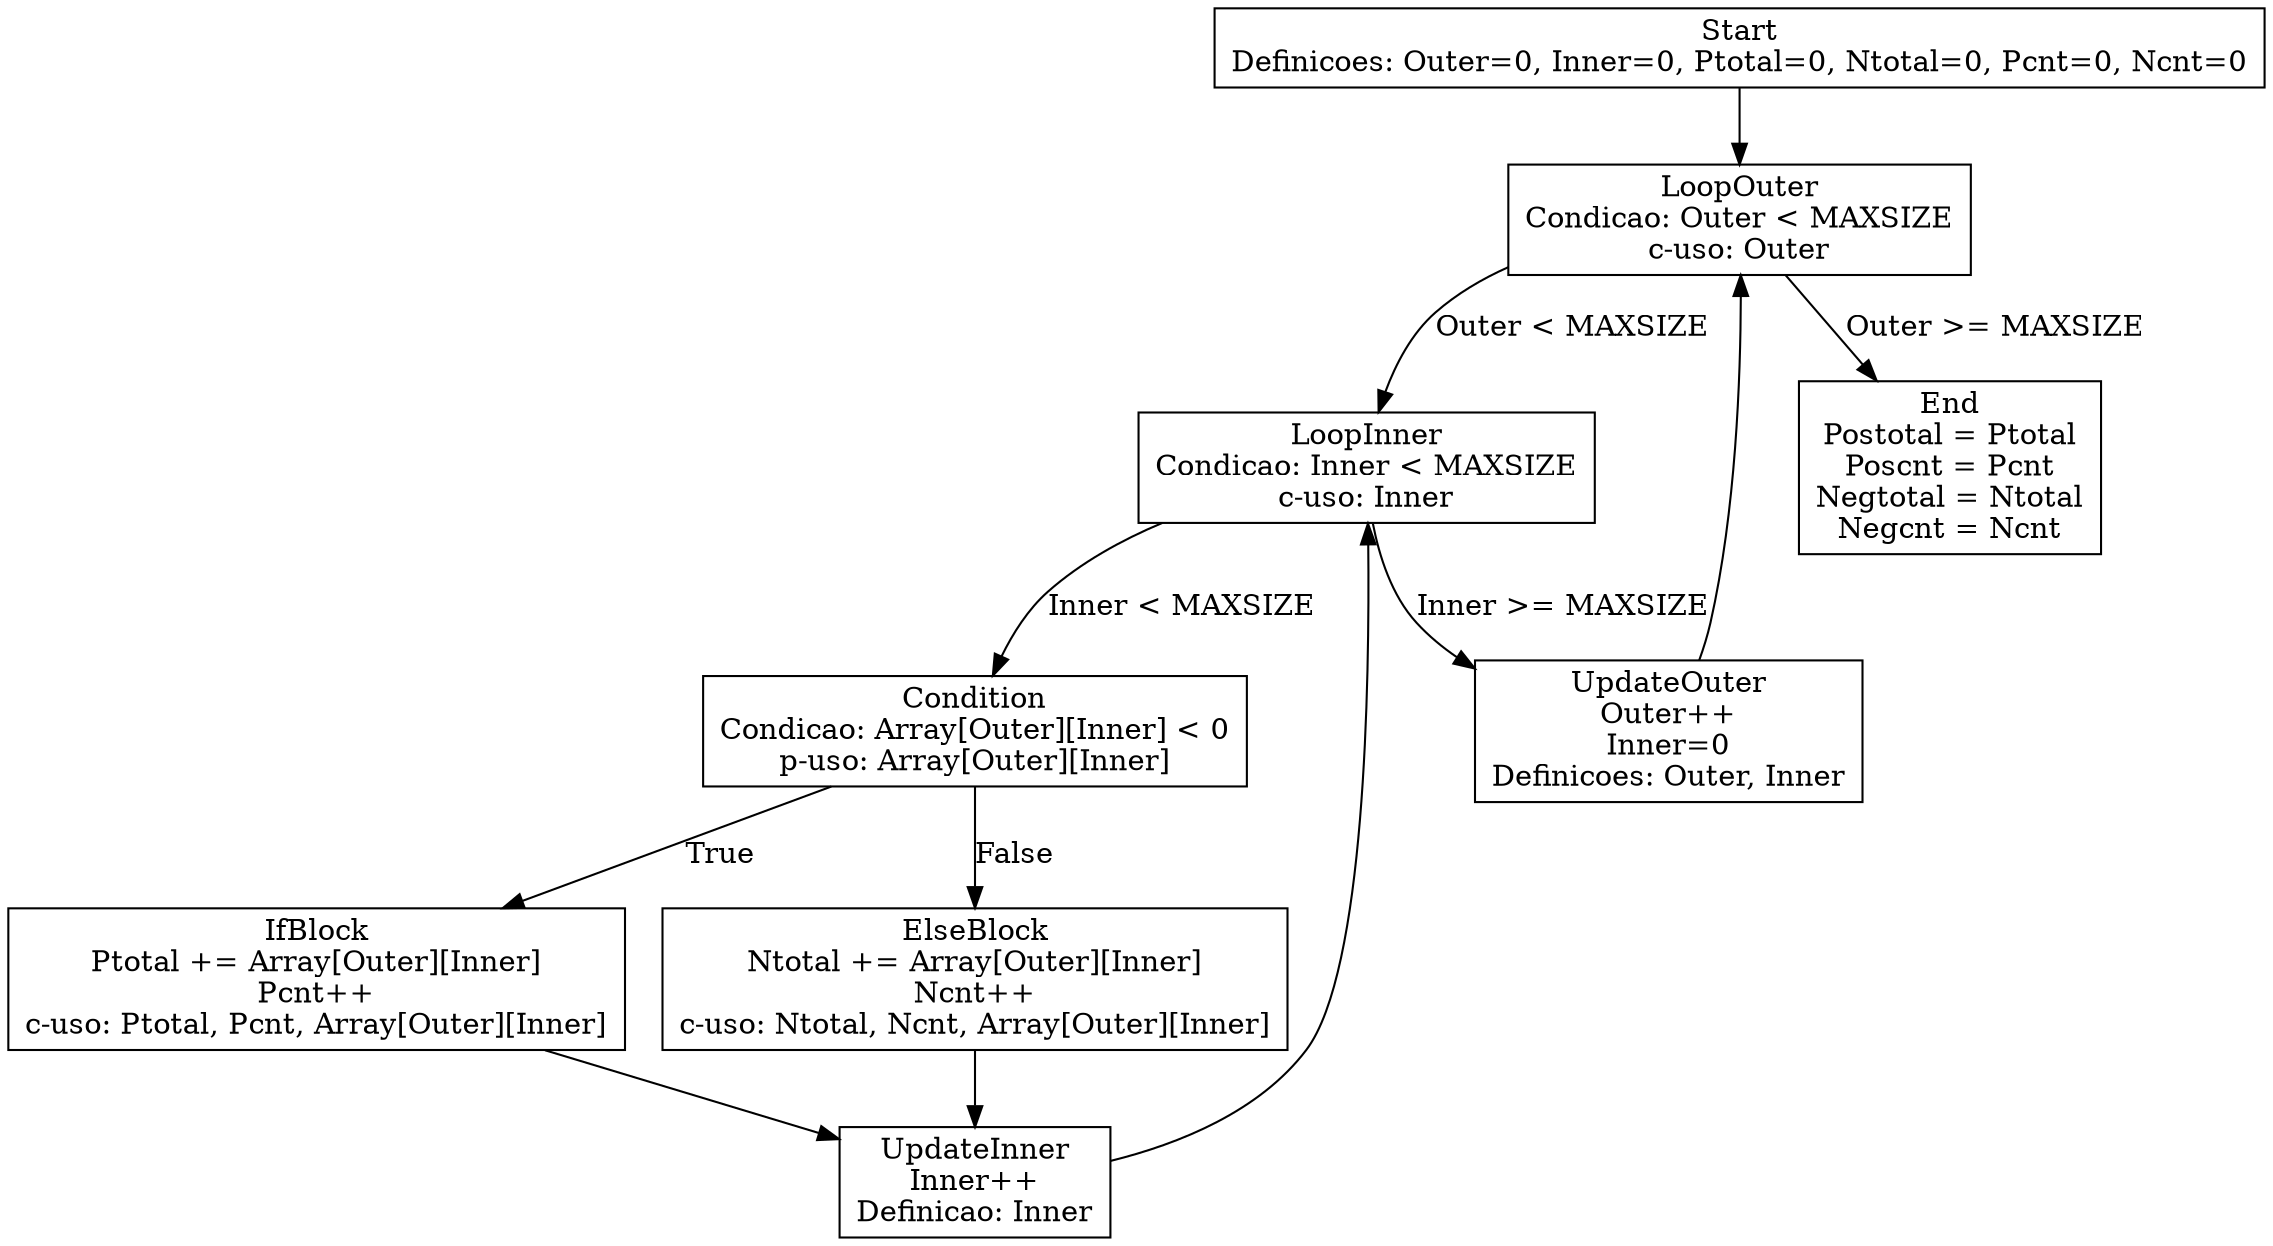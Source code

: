 digraph Sum {
    rankdir=TB;
    node [shape=box];

    // Nos (com definicoes e usos de variaveis)
    Start [label="Start\nDefinicoes: Outer=0, Inner=0, Ptotal=0, Ntotal=0, Pcnt=0, Ncnt=0"];
    LoopOuter [label="LoopOuter\nCondicao: Outer < MAXSIZE\nc-uso: Outer"];
    LoopInner [label="LoopInner\nCondicao: Inner < MAXSIZE\nc-uso: Inner"];
    Condition [label="Condition\nCondicao: Array[Outer][Inner] < 0\np-uso: Array[Outer][Inner]"];
    IfBlock [label="IfBlock\nPtotal += Array[Outer][Inner]\nPcnt++\nc-uso: Ptotal, Pcnt, Array[Outer][Inner]"];
    ElseBlock [label="ElseBlock\nNtotal += Array[Outer][Inner]\nNcnt++\nc-uso: Ntotal, Ncnt, Array[Outer][Inner]"];
    UpdateInner [label="UpdateInner\nInner++\nDefinicao: Inner"];
    UpdateOuter [label="UpdateOuter\nOuter++\nInner=0\nDefinicoes: Outer, Inner"];
    End [label="End\nPostotal = Ptotal\nPoscnt = Pcnt\nNegtotal = Ntotal\nNegcnt = Ncnt"];

    // Arestas de controle (preto) e dados (azul)
    Start -> LoopOuter;
    LoopOuter -> LoopInner [label="Outer < MAXSIZE"];
    LoopInner -> Condition [label="Inner < MAXSIZE"];
    Condition -> IfBlock [label="True"];
    Condition -> ElseBlock [label="False"];
    IfBlock -> UpdateInner;
    ElseBlock -> UpdateInner;
    UpdateInner -> LoopInner;
    LoopInner -> UpdateOuter [label="Inner >= MAXSIZE"];
    UpdateOuter -> LoopOuter;
    LoopOuter -> End [label="Outer >= MAXSIZE"];
}